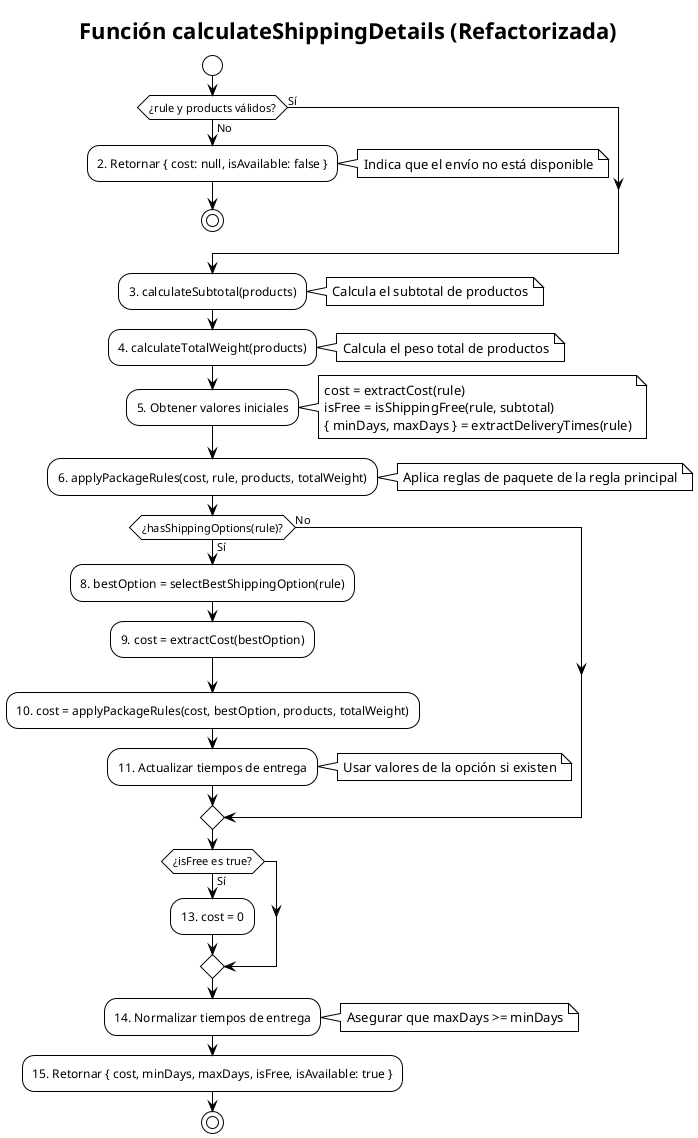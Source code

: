 @startuml
!theme plain
skinparam monochrome true
skinparam shadowing false
skinparam defaultFontName Arial
skinparam ArrowFontSize 11

title Función calculateShippingDetails (Refactorizada)

start

' 1 - Decisión 1
if (¿rule y products válidos?) then (No)
  ' 2
  :2. Retornar { cost: null, isAvailable: false };
  note right: Indica que el envío no está disponible
  stop
else (Sí)
endif

' 3
:3. calculateSubtotal(products);
note right: Calcula el subtotal de productos

' 4
:4. calculateTotalWeight(products);
note right: Calcula el peso total de productos

' 5
:5. Obtener valores iniciales;
note right
  cost = extractCost(rule)
  isFree = isShippingFree(rule, subtotal)
  { minDays, maxDays } = extractDeliveryTimes(rule)
end note

' 6
:6. applyPackageRules(cost, rule, products, totalWeight);
note right: Aplica reglas de paquete de la regla principal

' 7 - Decisión 2
if (¿hasShippingOptions(rule)?) then (Sí)
  ' 8
  :8. bestOption = selectBestShippingOption(rule);
  
  ' 9
  :9. cost = extractCost(bestOption);
  
  ' 10
  :10. cost = applyPackageRules(cost, bestOption, products, totalWeight);
  
  ' 11
  :11. Actualizar tiempos de entrega;
  note right: Usar valores de la opción si existen
else (No)
endif

' 12 - Decisión 3
if (¿isFree es true?) then (Sí)
  ' 13
  :13. cost = 0;
endif

' 14
:14. Normalizar tiempos de entrega;
note right: Asegurar que maxDays >= minDays

' 15
:15. Retornar { cost, minDays, maxDays, isFree, isAvailable: true };

stop

@enduml 